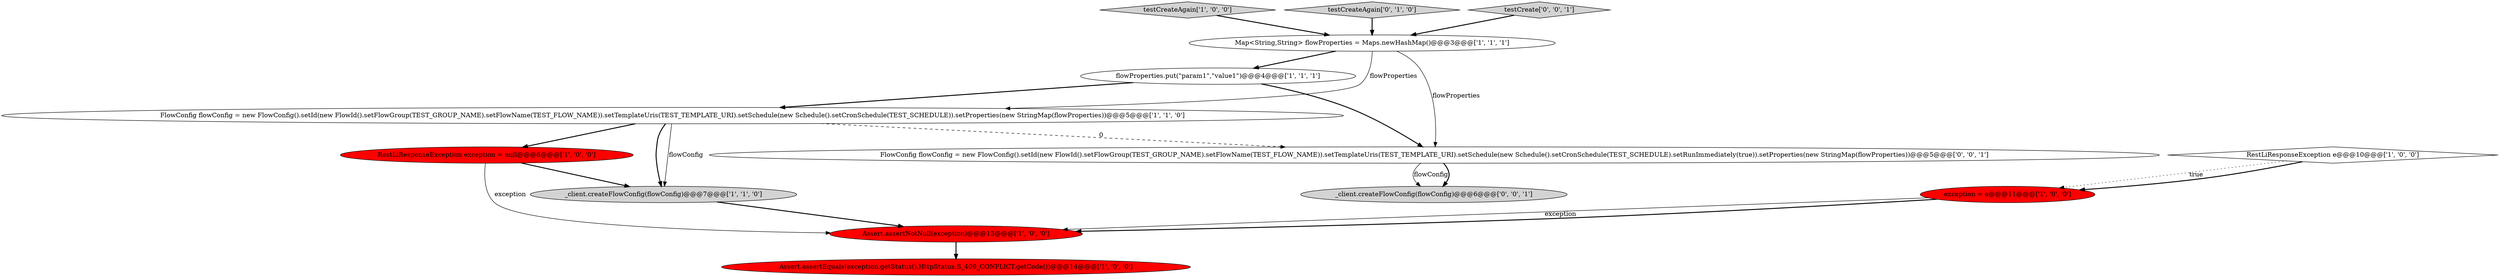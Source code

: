 digraph {
1 [style = filled, label = "testCreateAgain['1', '0', '0']", fillcolor = lightgray, shape = diamond image = "AAA0AAABBB1BBB"];
7 [style = filled, label = "flowProperties.put(\"param1\",\"value1\")@@@4@@@['1', '1', '1']", fillcolor = white, shape = ellipse image = "AAA0AAABBB1BBB"];
10 [style = filled, label = "testCreateAgain['0', '1', '0']", fillcolor = lightgray, shape = diamond image = "AAA0AAABBB2BBB"];
9 [style = filled, label = "Assert.assertNotNull(exception)@@@13@@@['1', '0', '0']", fillcolor = red, shape = ellipse image = "AAA1AAABBB1BBB"];
3 [style = filled, label = "RestLiResponseException exception = null@@@6@@@['1', '0', '0']", fillcolor = red, shape = ellipse image = "AAA1AAABBB1BBB"];
0 [style = filled, label = "FlowConfig flowConfig = new FlowConfig().setId(new FlowId().setFlowGroup(TEST_GROUP_NAME).setFlowName(TEST_FLOW_NAME)).setTemplateUris(TEST_TEMPLATE_URI).setSchedule(new Schedule().setCronSchedule(TEST_SCHEDULE)).setProperties(new StringMap(flowProperties))@@@5@@@['1', '1', '0']", fillcolor = white, shape = ellipse image = "AAA0AAABBB1BBB"];
5 [style = filled, label = "RestLiResponseException e@@@10@@@['1', '0', '0']", fillcolor = white, shape = diamond image = "AAA0AAABBB1BBB"];
8 [style = filled, label = "Map<String,String> flowProperties = Maps.newHashMap()@@@3@@@['1', '1', '1']", fillcolor = white, shape = ellipse image = "AAA0AAABBB1BBB"];
4 [style = filled, label = "Assert.assertEquals(exception.getStatus(),HttpStatus.S_409_CONFLICT.getCode())@@@14@@@['1', '0', '0']", fillcolor = red, shape = ellipse image = "AAA1AAABBB1BBB"];
6 [style = filled, label = "exception = e@@@11@@@['1', '0', '0']", fillcolor = red, shape = ellipse image = "AAA1AAABBB1BBB"];
11 [style = filled, label = "testCreate['0', '0', '1']", fillcolor = lightgray, shape = diamond image = "AAA0AAABBB3BBB"];
2 [style = filled, label = "_client.createFlowConfig(flowConfig)@@@7@@@['1', '1', '0']", fillcolor = lightgray, shape = ellipse image = "AAA0AAABBB1BBB"];
13 [style = filled, label = "FlowConfig flowConfig = new FlowConfig().setId(new FlowId().setFlowGroup(TEST_GROUP_NAME).setFlowName(TEST_FLOW_NAME)).setTemplateUris(TEST_TEMPLATE_URI).setSchedule(new Schedule().setCronSchedule(TEST_SCHEDULE).setRunImmediately(true)).setProperties(new StringMap(flowProperties))@@@5@@@['0', '0', '1']", fillcolor = white, shape = ellipse image = "AAA0AAABBB3BBB"];
12 [style = filled, label = "_client.createFlowConfig(flowConfig)@@@6@@@['0', '0', '1']", fillcolor = lightgray, shape = ellipse image = "AAA0AAABBB3BBB"];
7->13 [style = bold, label=""];
0->3 [style = bold, label=""];
1->8 [style = bold, label=""];
9->4 [style = bold, label=""];
0->2 [style = bold, label=""];
8->13 [style = solid, label="flowProperties"];
5->6 [style = dotted, label="true"];
7->0 [style = bold, label=""];
2->9 [style = bold, label=""];
6->9 [style = solid, label="exception"];
13->12 [style = solid, label="flowConfig"];
8->7 [style = bold, label=""];
13->12 [style = bold, label=""];
5->6 [style = bold, label=""];
3->2 [style = bold, label=""];
10->8 [style = bold, label=""];
3->9 [style = solid, label="exception"];
0->13 [style = dashed, label="0"];
11->8 [style = bold, label=""];
6->9 [style = bold, label=""];
0->2 [style = solid, label="flowConfig"];
8->0 [style = solid, label="flowProperties"];
}

